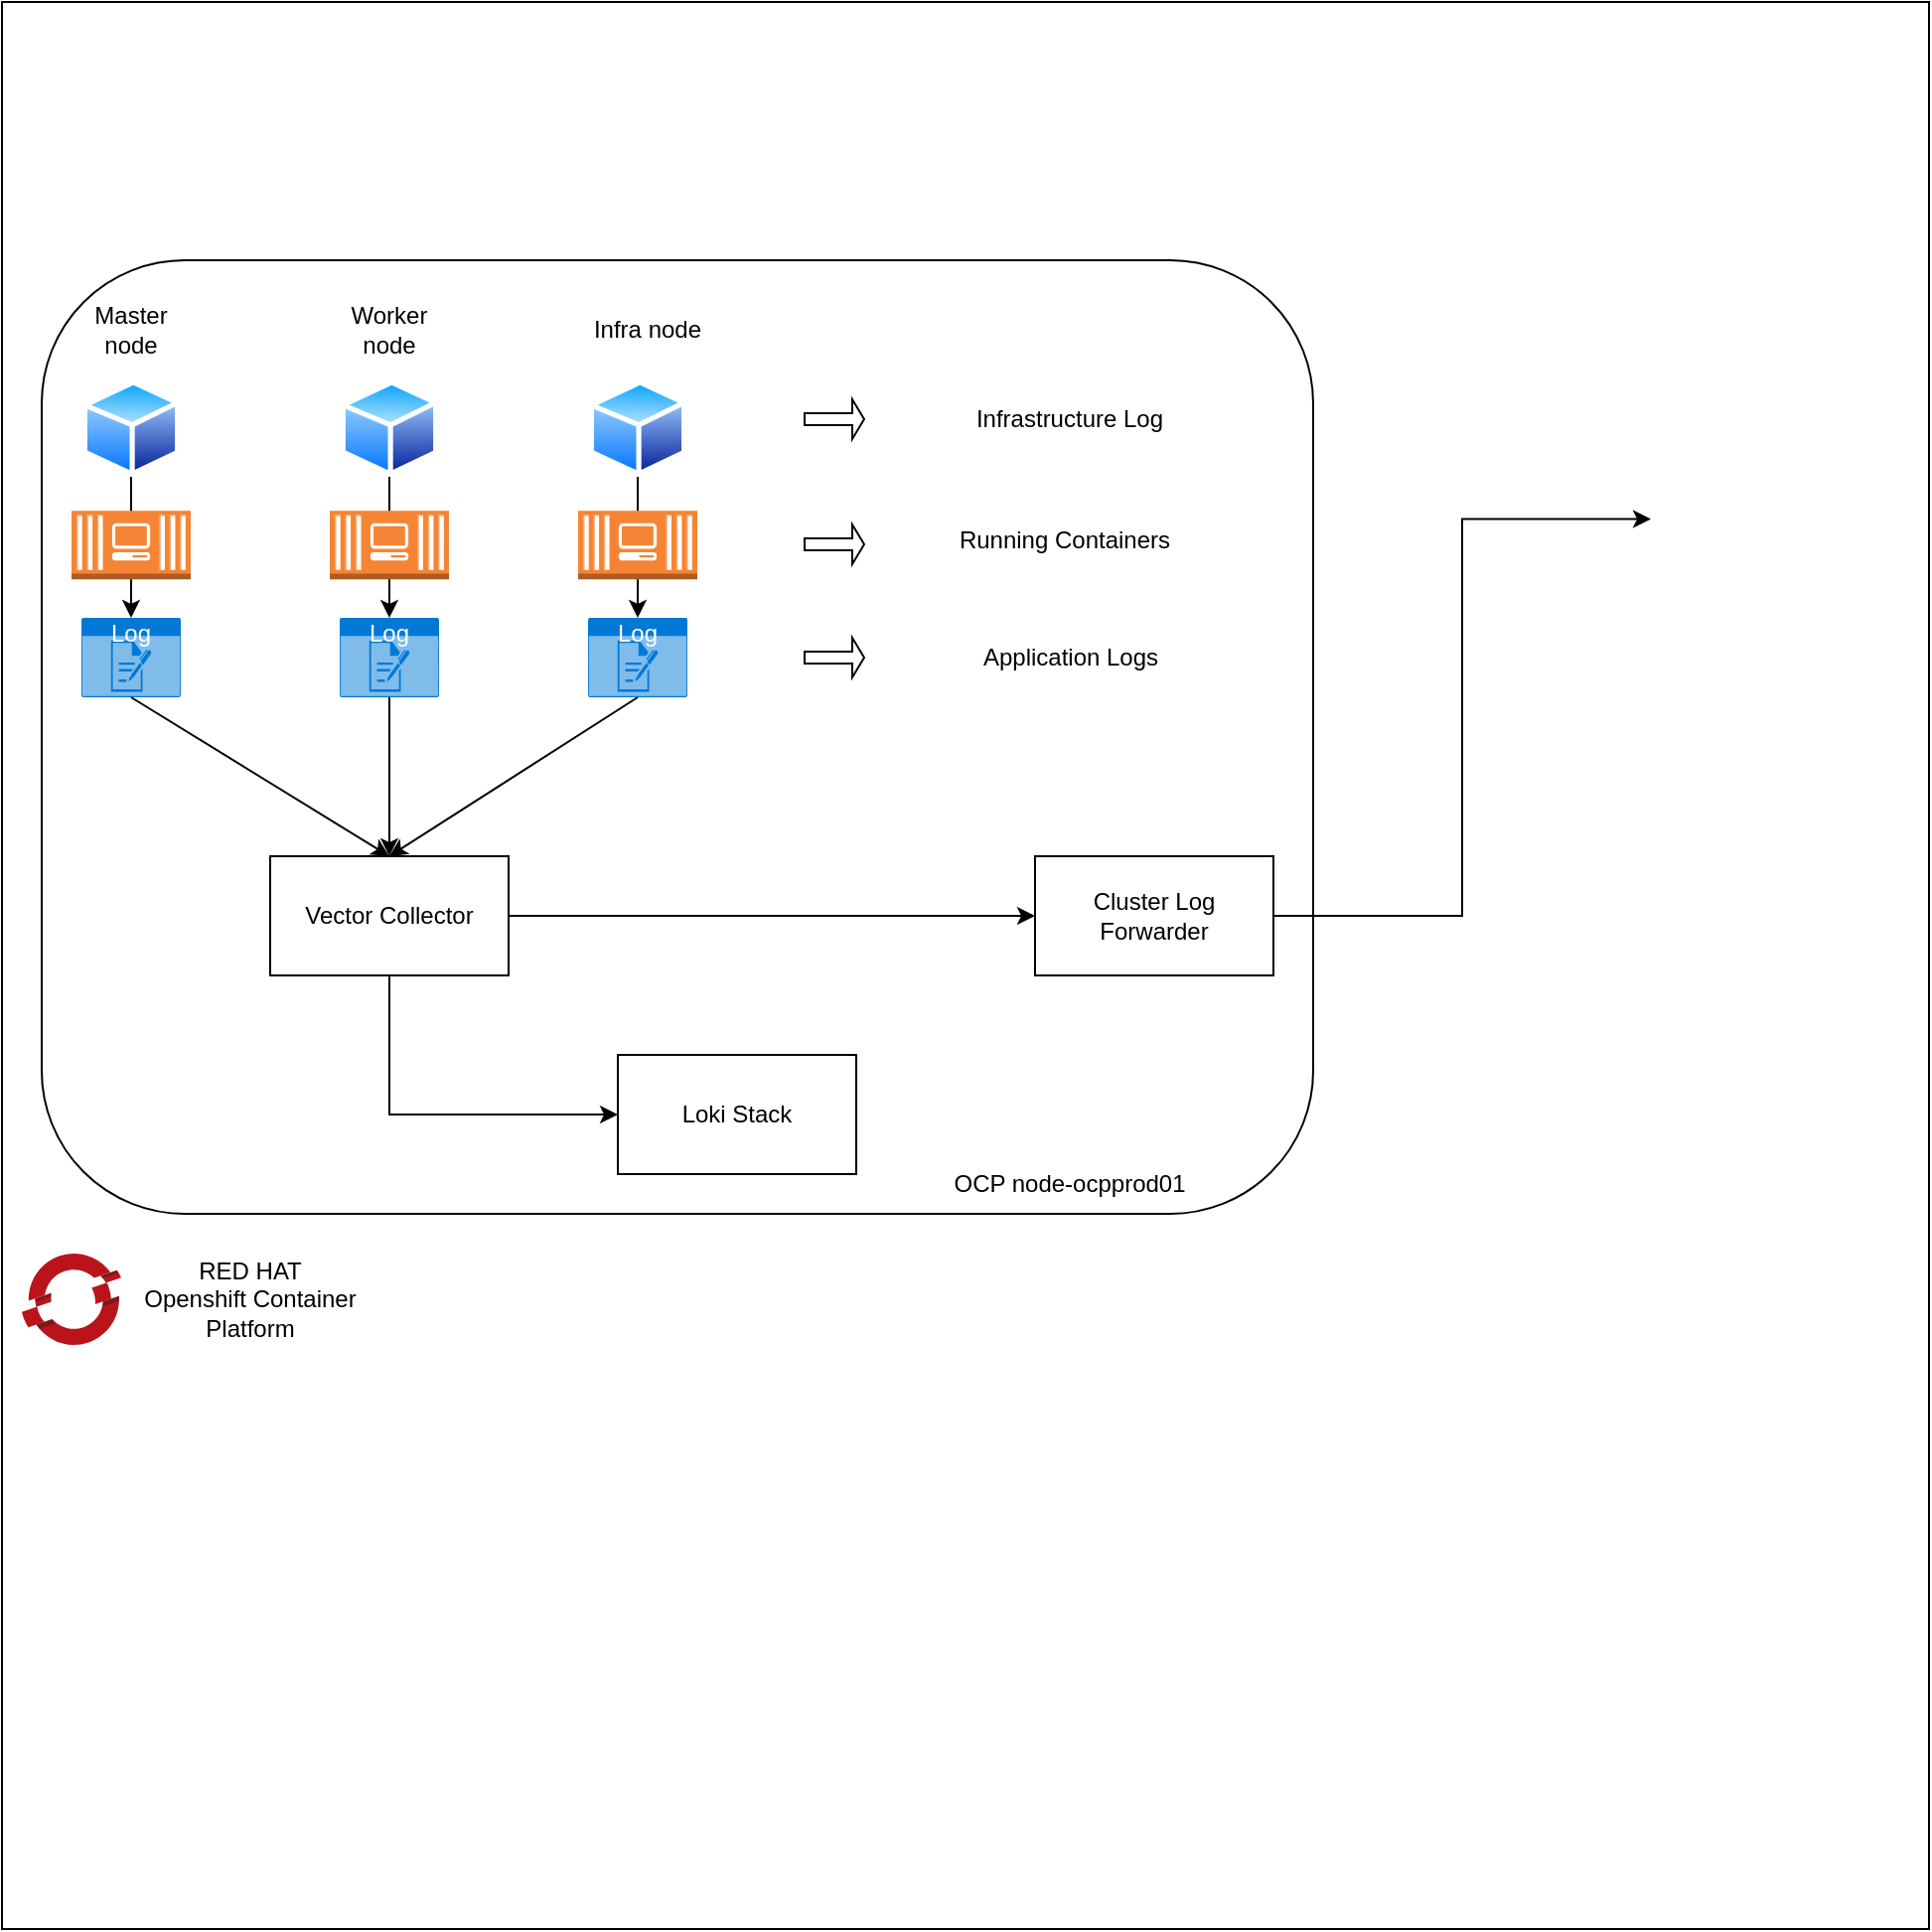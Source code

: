 <mxfile version="21.6.9" type="github">
  <diagram name="Trang-1" id="GgKC1_RRbMMt9X9RvhVU">
    <mxGraphModel dx="1050" dy="542" grid="1" gridSize="10" guides="1" tooltips="1" connect="1" arrows="1" fold="1" page="1" pageScale="1" pageWidth="827" pageHeight="1169" math="0" shadow="0">
      <root>
        <mxCell id="0" />
        <mxCell id="1" parent="0" />
        <mxCell id="G7AkkxvC6R_xDLnnkFi--11" value="" style="rounded=1;whiteSpace=wrap;html=1;" vertex="1" parent="1">
          <mxGeometry x="40" y="260" width="350" height="72" as="geometry" />
        </mxCell>
        <mxCell id="mRAGLZKaXaNuD00MnWvR-1" value="" style="whiteSpace=wrap;html=1;aspect=fixed;" parent="1" vertex="1">
          <mxGeometry x="10" y="80" width="970" height="970" as="geometry" />
        </mxCell>
        <mxCell id="mRAGLZKaXaNuD00MnWvR-2" value="" style="image;sketch=0;aspect=fixed;html=1;points=[];align=center;fontSize=12;image=img/lib/mscae/OpenShift.svg;" parent="1" vertex="1">
          <mxGeometry x="20" y="710" width="50" height="46" as="geometry" />
        </mxCell>
        <mxCell id="mRAGLZKaXaNuD00MnWvR-3" value="RED HAT&lt;br&gt;Openshift Container Platform" style="text;html=1;strokeColor=none;fillColor=none;align=center;verticalAlign=middle;whiteSpace=wrap;rounded=0;" parent="1" vertex="1">
          <mxGeometry x="70" y="718" width="130" height="30" as="geometry" />
        </mxCell>
        <mxCell id="mRAGLZKaXaNuD00MnWvR-4" value="" style="shape=image;verticalLabelPosition=bottom;labelBackgroundColor=default;verticalAlign=top;aspect=fixed;imageAspect=0;image=https://cdn.invicti.com/statics/img/techdoc/company-logos/splunk-logo.png;" parent="1" vertex="1">
          <mxGeometry x="840" y="310" width="108" height="60.59" as="geometry" />
        </mxCell>
        <mxCell id="mRAGLZKaXaNuD00MnWvR-6" value="" style="rounded=1;whiteSpace=wrap;html=1;" parent="1" vertex="1">
          <mxGeometry x="30" y="210" width="640" height="480" as="geometry" />
        </mxCell>
        <mxCell id="mRAGLZKaXaNuD00MnWvR-7" value="OCP node-ocpprod01" style="text;html=1;strokeColor=none;fillColor=none;align=center;verticalAlign=middle;whiteSpace=wrap;rounded=0;" parent="1" vertex="1">
          <mxGeometry x="480" y="660" width="135" height="30" as="geometry" />
        </mxCell>
        <mxCell id="mRAGLZKaXaNuD00MnWvR-8" value="" style="image;aspect=fixed;perimeter=ellipsePerimeter;html=1;align=center;shadow=0;dashed=0;spacingTop=3;image=img/lib/active_directory/generic_node.svg;" parent="1" vertex="1">
          <mxGeometry x="50" y="270" width="50" height="49" as="geometry" />
        </mxCell>
        <mxCell id="mRAGLZKaXaNuD00MnWvR-9" value="" style="image;aspect=fixed;perimeter=ellipsePerimeter;html=1;align=center;shadow=0;dashed=0;spacingTop=3;image=img/lib/active_directory/generic_node.svg;" parent="1" vertex="1">
          <mxGeometry x="180" y="270" width="50" height="49" as="geometry" />
        </mxCell>
        <mxCell id="mRAGLZKaXaNuD00MnWvR-10" value="" style="image;aspect=fixed;perimeter=ellipsePerimeter;html=1;align=center;shadow=0;dashed=0;spacingTop=3;image=img/lib/active_directory/generic_node.svg;" parent="1" vertex="1">
          <mxGeometry x="305" y="270" width="50" height="49" as="geometry" />
        </mxCell>
        <mxCell id="mRAGLZKaXaNuD00MnWvR-12" value="Master node" style="text;html=1;strokeColor=none;fillColor=none;align=center;verticalAlign=middle;whiteSpace=wrap;rounded=0;" parent="1" vertex="1">
          <mxGeometry x="45" y="230.0" width="60" height="30" as="geometry" />
        </mxCell>
        <mxCell id="mRAGLZKaXaNuD00MnWvR-13" value="Worker node" style="text;html=1;strokeColor=none;fillColor=none;align=center;verticalAlign=middle;whiteSpace=wrap;rounded=0;" parent="1" vertex="1">
          <mxGeometry x="175" y="230" width="60" height="30" as="geometry" />
        </mxCell>
        <mxCell id="mRAGLZKaXaNuD00MnWvR-14" value="Infra node" style="text;html=1;strokeColor=none;fillColor=none;align=center;verticalAlign=middle;whiteSpace=wrap;rounded=0;" parent="1" vertex="1">
          <mxGeometry x="305" y="230" width="60" height="30" as="geometry" />
        </mxCell>
        <mxCell id="mRAGLZKaXaNuD00MnWvR-16" value="" style="outlineConnect=0;dashed=0;verticalLabelPosition=bottom;verticalAlign=top;align=center;html=1;shape=mxgraph.aws3.ec2_compute_container_3;fillColor=#F58534;gradientColor=none;" parent="1" vertex="1">
          <mxGeometry x="175" y="336.09" width="60" height="34.5" as="geometry" />
        </mxCell>
        <mxCell id="mRAGLZKaXaNuD00MnWvR-17" value="" style="outlineConnect=0;dashed=0;verticalLabelPosition=bottom;verticalAlign=top;align=center;html=1;shape=mxgraph.aws3.ec2_compute_container_3;fillColor=#F58534;gradientColor=none;" parent="1" vertex="1">
          <mxGeometry x="300" y="336.09" width="60" height="34.5" as="geometry" />
        </mxCell>
        <mxCell id="mRAGLZKaXaNuD00MnWvR-18" value="" style="outlineConnect=0;dashed=0;verticalLabelPosition=bottom;verticalAlign=top;align=center;html=1;shape=mxgraph.aws3.ec2_compute_container_3;fillColor=#F58534;gradientColor=none;" parent="1" vertex="1">
          <mxGeometry x="45" y="336.09" width="60" height="34.5" as="geometry" />
        </mxCell>
        <mxCell id="mRAGLZKaXaNuD00MnWvR-19" value="Running Containers" style="text;html=1;strokeColor=none;fillColor=none;align=center;verticalAlign=middle;whiteSpace=wrap;rounded=0;" parent="1" vertex="1">
          <mxGeometry x="490" y="336.09" width="110" height="30" as="geometry" />
        </mxCell>
        <mxCell id="mRAGLZKaXaNuD00MnWvR-23" style="edgeStyle=orthogonalEdgeStyle;rounded=0;orthogonalLoop=1;jettySize=auto;html=1;entryX=0;entryY=0.5;entryDx=0;entryDy=0;" parent="1" source="mRAGLZKaXaNuD00MnWvR-22" target="mRAGLZKaXaNuD00MnWvR-4" edge="1">
          <mxGeometry relative="1" as="geometry" />
        </mxCell>
        <mxCell id="mRAGLZKaXaNuD00MnWvR-22" value="Cluster Log Forwarder" style="rounded=0;whiteSpace=wrap;html=1;" parent="1" vertex="1">
          <mxGeometry x="530" y="510" width="120" height="60" as="geometry" />
        </mxCell>
        <mxCell id="mRAGLZKaXaNuD00MnWvR-24" value="Log" style="html=1;whiteSpace=wrap;strokeColor=none;fillColor=#0079D6;labelPosition=center;verticalLabelPosition=middle;verticalAlign=top;align=center;fontSize=12;outlineConnect=0;spacingTop=-6;fontColor=#FFFFFF;sketch=0;shape=mxgraph.sitemap.log;" parent="1" vertex="1">
          <mxGeometry x="50" y="390" width="50" height="40" as="geometry" />
        </mxCell>
        <mxCell id="mRAGLZKaXaNuD00MnWvR-25" value="Log" style="html=1;whiteSpace=wrap;strokeColor=none;fillColor=#0079D6;labelPosition=center;verticalLabelPosition=middle;verticalAlign=top;align=center;fontSize=12;outlineConnect=0;spacingTop=-6;fontColor=#FFFFFF;sketch=0;shape=mxgraph.sitemap.log;" parent="1" vertex="1">
          <mxGeometry x="180" y="390" width="50" height="40" as="geometry" />
        </mxCell>
        <mxCell id="mRAGLZKaXaNuD00MnWvR-26" value="Log" style="html=1;whiteSpace=wrap;strokeColor=none;fillColor=#0079D6;labelPosition=center;verticalLabelPosition=middle;verticalAlign=top;align=center;fontSize=12;outlineConnect=0;spacingTop=-6;fontColor=#FFFFFF;sketch=0;shape=mxgraph.sitemap.log;" parent="1" vertex="1">
          <mxGeometry x="305" y="390" width="50" height="40" as="geometry" />
        </mxCell>
        <mxCell id="mRAGLZKaXaNuD00MnWvR-27" value="Application Logs" style="text;html=1;strokeColor=none;fillColor=none;align=center;verticalAlign=middle;whiteSpace=wrap;rounded=0;" parent="1" vertex="1">
          <mxGeometry x="492.5" y="395" width="110" height="30" as="geometry" />
        </mxCell>
        <mxCell id="mRAGLZKaXaNuD00MnWvR-29" value="" style="endArrow=classic;html=1;rounded=0;exitX=0.5;exitY=1;exitDx=0;exitDy=0;exitPerimeter=0;entryX=0.5;entryY=0;entryDx=0;entryDy=0;entryPerimeter=0;" parent="1" source="mRAGLZKaXaNuD00MnWvR-17" target="mRAGLZKaXaNuD00MnWvR-26" edge="1">
          <mxGeometry width="50" height="50" relative="1" as="geometry">
            <mxPoint x="390" y="440" as="sourcePoint" />
            <mxPoint x="440" y="390" as="targetPoint" />
          </mxGeometry>
        </mxCell>
        <mxCell id="mRAGLZKaXaNuD00MnWvR-34" value="" style="endArrow=classic;html=1;rounded=0;exitX=0.5;exitY=1;exitDx=0;exitDy=0;exitPerimeter=0;entryX=0.5;entryY=0;entryDx=0;entryDy=0;entryPerimeter=0;" parent="1" source="mRAGLZKaXaNuD00MnWvR-16" target="mRAGLZKaXaNuD00MnWvR-25" edge="1">
          <mxGeometry width="50" height="50" relative="1" as="geometry">
            <mxPoint x="390" y="440" as="sourcePoint" />
            <mxPoint x="440" y="390" as="targetPoint" />
          </mxGeometry>
        </mxCell>
        <mxCell id="mRAGLZKaXaNuD00MnWvR-35" value="" style="endArrow=classic;html=1;rounded=0;exitX=0.5;exitY=1;exitDx=0;exitDy=0;exitPerimeter=0;entryX=0.5;entryY=0;entryDx=0;entryDy=0;entryPerimeter=0;" parent="1" source="mRAGLZKaXaNuD00MnWvR-18" target="mRAGLZKaXaNuD00MnWvR-24" edge="1">
          <mxGeometry width="50" height="50" relative="1" as="geometry">
            <mxPoint x="390" y="440" as="sourcePoint" />
            <mxPoint x="440" y="390" as="targetPoint" />
          </mxGeometry>
        </mxCell>
        <mxCell id="mRAGLZKaXaNuD00MnWvR-38" value="" style="endArrow=none;html=1;rounded=0;exitX=0.5;exitY=1;exitDx=0;exitDy=0;entryX=0.5;entryY=0;entryDx=0;entryDy=0;entryPerimeter=0;" parent="1" source="mRAGLZKaXaNuD00MnWvR-8" target="mRAGLZKaXaNuD00MnWvR-18" edge="1">
          <mxGeometry width="50" height="50" relative="1" as="geometry">
            <mxPoint x="80" y="340" as="sourcePoint" />
            <mxPoint x="130" y="290" as="targetPoint" />
          </mxGeometry>
        </mxCell>
        <mxCell id="mRAGLZKaXaNuD00MnWvR-39" value="" style="endArrow=none;html=1;rounded=0;exitX=0.5;exitY=1;exitDx=0;exitDy=0;entryX=0.5;entryY=0;entryDx=0;entryDy=0;entryPerimeter=0;" parent="1" source="mRAGLZKaXaNuD00MnWvR-9" target="mRAGLZKaXaNuD00MnWvR-16" edge="1">
          <mxGeometry width="50" height="50" relative="1" as="geometry">
            <mxPoint x="390" y="440" as="sourcePoint" />
            <mxPoint x="440" y="390" as="targetPoint" />
          </mxGeometry>
        </mxCell>
        <mxCell id="mRAGLZKaXaNuD00MnWvR-41" value="" style="endArrow=none;html=1;rounded=0;exitX=0.5;exitY=1;exitDx=0;exitDy=0;entryX=0.5;entryY=0;entryDx=0;entryDy=0;entryPerimeter=0;" parent="1" source="mRAGLZKaXaNuD00MnWvR-10" target="mRAGLZKaXaNuD00MnWvR-17" edge="1">
          <mxGeometry width="50" height="50" relative="1" as="geometry">
            <mxPoint x="390" y="440" as="sourcePoint" />
            <mxPoint x="440" y="390" as="targetPoint" />
          </mxGeometry>
        </mxCell>
        <mxCell id="mRAGLZKaXaNuD00MnWvR-43" value="" style="endArrow=classic;html=1;rounded=0;exitX=0.5;exitY=1;exitDx=0;exitDy=0;exitPerimeter=0;entryX=0.5;entryY=0;entryDx=0;entryDy=0;" parent="1" source="mRAGLZKaXaNuD00MnWvR-24" target="mRAGLZKaXaNuD00MnWvR-28" edge="1">
          <mxGeometry width="50" height="50" relative="1" as="geometry">
            <mxPoint x="390" y="440" as="sourcePoint" />
            <mxPoint x="440" y="390" as="targetPoint" />
          </mxGeometry>
        </mxCell>
        <mxCell id="mRAGLZKaXaNuD00MnWvR-44" value="" style="endArrow=classic;html=1;rounded=0;exitX=0.5;exitY=1;exitDx=0;exitDy=0;exitPerimeter=0;" parent="1" source="mRAGLZKaXaNuD00MnWvR-28" edge="1">
          <mxGeometry width="50" height="50" relative="1" as="geometry">
            <mxPoint x="390" y="440" as="sourcePoint" />
            <mxPoint x="205" y="560" as="targetPoint" />
          </mxGeometry>
        </mxCell>
        <mxCell id="mRAGLZKaXaNuD00MnWvR-45" value="" style="endArrow=classic;html=1;rounded=0;exitX=0.5;exitY=1;exitDx=0;exitDy=0;exitPerimeter=0;entryX=0.5;entryY=0;entryDx=0;entryDy=0;" parent="1" source="mRAGLZKaXaNuD00MnWvR-26" edge="1" target="mRAGLZKaXaNuD00MnWvR-28">
          <mxGeometry width="50" height="50" relative="1" as="geometry">
            <mxPoint x="390" y="440" as="sourcePoint" />
            <mxPoint x="200" y="560" as="targetPoint" />
          </mxGeometry>
        </mxCell>
        <mxCell id="G7AkkxvC6R_xDLnnkFi--1" value="" style="endArrow=classic;html=1;rounded=0;exitX=0.5;exitY=1;exitDx=0;exitDy=0;exitPerimeter=0;" edge="1" parent="1" source="mRAGLZKaXaNuD00MnWvR-25" target="mRAGLZKaXaNuD00MnWvR-28">
          <mxGeometry width="50" height="50" relative="1" as="geometry">
            <mxPoint x="205" y="430" as="sourcePoint" />
            <mxPoint x="205" y="560" as="targetPoint" />
          </mxGeometry>
        </mxCell>
        <mxCell id="G7AkkxvC6R_xDLnnkFi--3" style="edgeStyle=orthogonalEdgeStyle;rounded=0;orthogonalLoop=1;jettySize=auto;html=1;entryX=0;entryY=0.5;entryDx=0;entryDy=0;" edge="1" parent="1" source="mRAGLZKaXaNuD00MnWvR-28" target="mRAGLZKaXaNuD00MnWvR-22">
          <mxGeometry relative="1" as="geometry">
            <Array as="points">
              <mxPoint x="530" y="540" />
            </Array>
          </mxGeometry>
        </mxCell>
        <mxCell id="mRAGLZKaXaNuD00MnWvR-28" value="Vector Collector" style="rounded=0;whiteSpace=wrap;html=1;" parent="1" vertex="1">
          <mxGeometry x="145" y="510" width="120" height="60" as="geometry" />
        </mxCell>
        <mxCell id="G7AkkxvC6R_xDLnnkFi--4" value="Loki Stack" style="rounded=0;whiteSpace=wrap;html=1;" vertex="1" parent="1">
          <mxGeometry x="320" y="610" width="120" height="60" as="geometry" />
        </mxCell>
        <mxCell id="G7AkkxvC6R_xDLnnkFi--6" value="" style="endArrow=classic;html=1;rounded=0;exitX=0.5;exitY=1;exitDx=0;exitDy=0;entryX=0;entryY=0.5;entryDx=0;entryDy=0;" edge="1" parent="1" source="mRAGLZKaXaNuD00MnWvR-28" target="G7AkkxvC6R_xDLnnkFi--4">
          <mxGeometry width="50" height="50" relative="1" as="geometry">
            <mxPoint x="510" y="460" as="sourcePoint" />
            <mxPoint x="560" y="410" as="targetPoint" />
            <Array as="points">
              <mxPoint x="205" y="640" />
            </Array>
          </mxGeometry>
        </mxCell>
        <mxCell id="G7AkkxvC6R_xDLnnkFi--7" value="" style="shape=singleArrow;whiteSpace=wrap;html=1;" vertex="1" parent="1">
          <mxGeometry x="414" y="400" width="30" height="20" as="geometry" />
        </mxCell>
        <mxCell id="G7AkkxvC6R_xDLnnkFi--8" value="" style="shape=singleArrow;whiteSpace=wrap;html=1;" vertex="1" parent="1">
          <mxGeometry x="414" y="343" width="30" height="20" as="geometry" />
        </mxCell>
        <mxCell id="G7AkkxvC6R_xDLnnkFi--9" value="" style="shape=singleArrow;whiteSpace=wrap;html=1;" vertex="1" parent="1">
          <mxGeometry x="414" y="280" width="30" height="20" as="geometry" />
        </mxCell>
        <mxCell id="G7AkkxvC6R_xDLnnkFi--10" value="Infrastructure Log" style="text;html=1;strokeColor=none;fillColor=none;align=center;verticalAlign=middle;whiteSpace=wrap;rounded=0;" vertex="1" parent="1">
          <mxGeometry x="490" y="275" width="115" height="30" as="geometry" />
        </mxCell>
      </root>
    </mxGraphModel>
  </diagram>
</mxfile>
